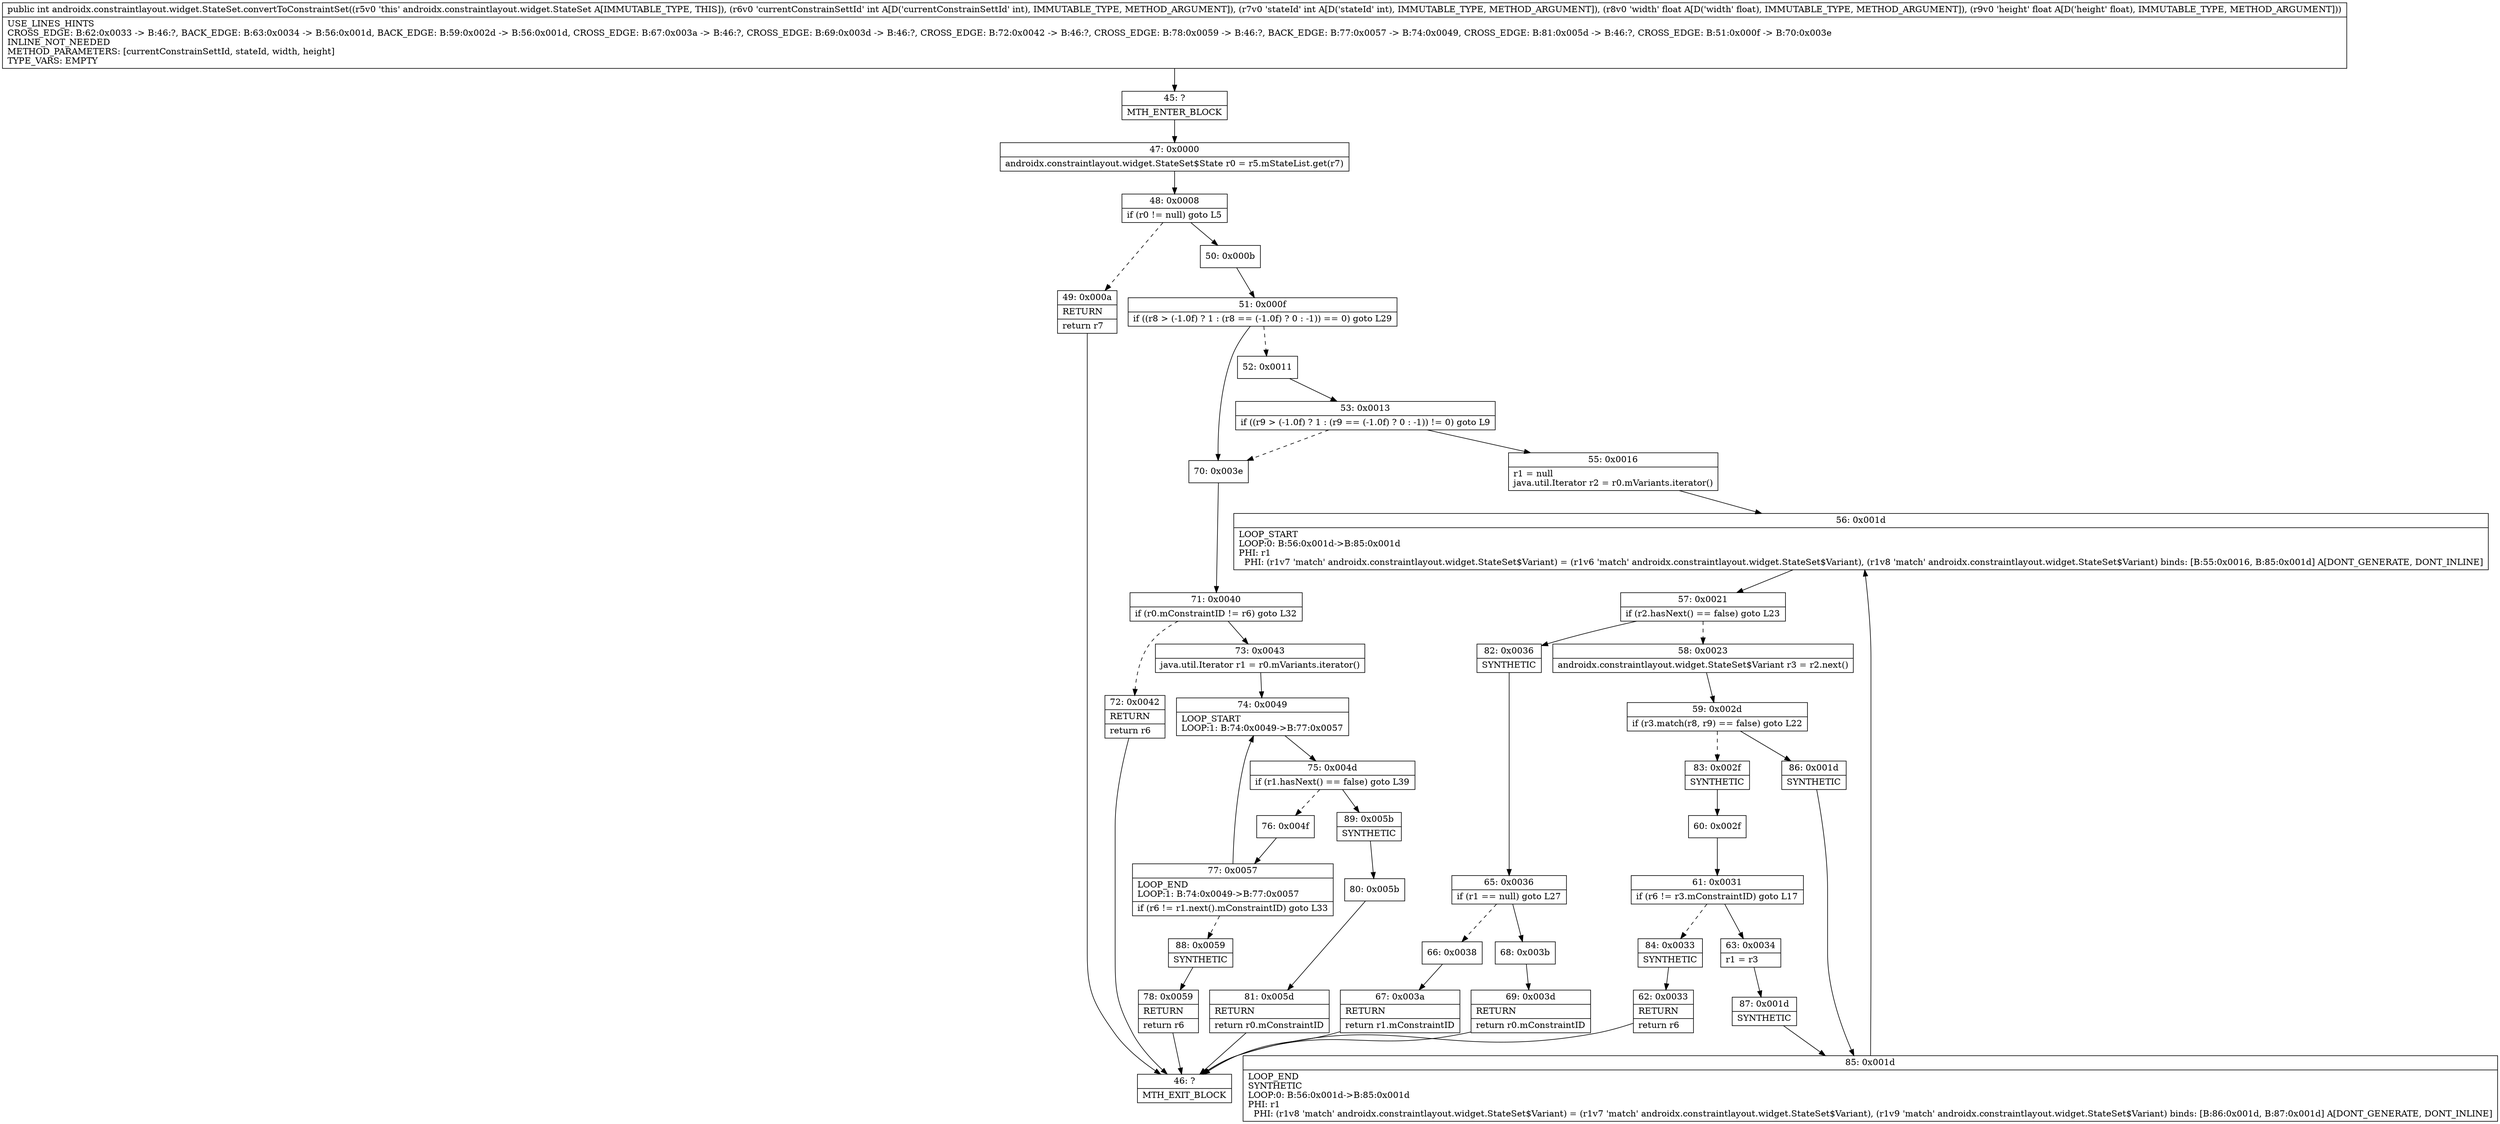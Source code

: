 digraph "CFG forandroidx.constraintlayout.widget.StateSet.convertToConstraintSet(IIFF)I" {
Node_45 [shape=record,label="{45\:\ ?|MTH_ENTER_BLOCK\l}"];
Node_47 [shape=record,label="{47\:\ 0x0000|androidx.constraintlayout.widget.StateSet$State r0 = r5.mStateList.get(r7)\l}"];
Node_48 [shape=record,label="{48\:\ 0x0008|if (r0 != null) goto L5\l}"];
Node_49 [shape=record,label="{49\:\ 0x000a|RETURN\l|return r7\l}"];
Node_46 [shape=record,label="{46\:\ ?|MTH_EXIT_BLOCK\l}"];
Node_50 [shape=record,label="{50\:\ 0x000b}"];
Node_51 [shape=record,label="{51\:\ 0x000f|if ((r8 \> (\-1.0f) ? 1 : (r8 == (\-1.0f) ? 0 : \-1)) == 0) goto L29\l}"];
Node_52 [shape=record,label="{52\:\ 0x0011}"];
Node_53 [shape=record,label="{53\:\ 0x0013|if ((r9 \> (\-1.0f) ? 1 : (r9 == (\-1.0f) ? 0 : \-1)) != 0) goto L9\l}"];
Node_55 [shape=record,label="{55\:\ 0x0016|r1 = null\ljava.util.Iterator r2 = r0.mVariants.iterator()\l}"];
Node_56 [shape=record,label="{56\:\ 0x001d|LOOP_START\lLOOP:0: B:56:0x001d\-\>B:85:0x001d\lPHI: r1 \l  PHI: (r1v7 'match' androidx.constraintlayout.widget.StateSet$Variant) = (r1v6 'match' androidx.constraintlayout.widget.StateSet$Variant), (r1v8 'match' androidx.constraintlayout.widget.StateSet$Variant) binds: [B:55:0x0016, B:85:0x001d] A[DONT_GENERATE, DONT_INLINE]\l}"];
Node_57 [shape=record,label="{57\:\ 0x0021|if (r2.hasNext() == false) goto L23\l}"];
Node_58 [shape=record,label="{58\:\ 0x0023|androidx.constraintlayout.widget.StateSet$Variant r3 = r2.next()\l}"];
Node_59 [shape=record,label="{59\:\ 0x002d|if (r3.match(r8, r9) == false) goto L22\l}"];
Node_83 [shape=record,label="{83\:\ 0x002f|SYNTHETIC\l}"];
Node_60 [shape=record,label="{60\:\ 0x002f}"];
Node_61 [shape=record,label="{61\:\ 0x0031|if (r6 != r3.mConstraintID) goto L17\l}"];
Node_63 [shape=record,label="{63\:\ 0x0034|r1 = r3\l}"];
Node_87 [shape=record,label="{87\:\ 0x001d|SYNTHETIC\l}"];
Node_85 [shape=record,label="{85\:\ 0x001d|LOOP_END\lSYNTHETIC\lLOOP:0: B:56:0x001d\-\>B:85:0x001d\lPHI: r1 \l  PHI: (r1v8 'match' androidx.constraintlayout.widget.StateSet$Variant) = (r1v7 'match' androidx.constraintlayout.widget.StateSet$Variant), (r1v9 'match' androidx.constraintlayout.widget.StateSet$Variant) binds: [B:86:0x001d, B:87:0x001d] A[DONT_GENERATE, DONT_INLINE]\l}"];
Node_84 [shape=record,label="{84\:\ 0x0033|SYNTHETIC\l}"];
Node_62 [shape=record,label="{62\:\ 0x0033|RETURN\l|return r6\l}"];
Node_86 [shape=record,label="{86\:\ 0x001d|SYNTHETIC\l}"];
Node_82 [shape=record,label="{82\:\ 0x0036|SYNTHETIC\l}"];
Node_65 [shape=record,label="{65\:\ 0x0036|if (r1 == null) goto L27\l}"];
Node_66 [shape=record,label="{66\:\ 0x0038}"];
Node_67 [shape=record,label="{67\:\ 0x003a|RETURN\l|return r1.mConstraintID\l}"];
Node_68 [shape=record,label="{68\:\ 0x003b}"];
Node_69 [shape=record,label="{69\:\ 0x003d|RETURN\l|return r0.mConstraintID\l}"];
Node_70 [shape=record,label="{70\:\ 0x003e}"];
Node_71 [shape=record,label="{71\:\ 0x0040|if (r0.mConstraintID != r6) goto L32\l}"];
Node_72 [shape=record,label="{72\:\ 0x0042|RETURN\l|return r6\l}"];
Node_73 [shape=record,label="{73\:\ 0x0043|java.util.Iterator r1 = r0.mVariants.iterator()\l}"];
Node_74 [shape=record,label="{74\:\ 0x0049|LOOP_START\lLOOP:1: B:74:0x0049\-\>B:77:0x0057\l}"];
Node_75 [shape=record,label="{75\:\ 0x004d|if (r1.hasNext() == false) goto L39\l}"];
Node_76 [shape=record,label="{76\:\ 0x004f}"];
Node_77 [shape=record,label="{77\:\ 0x0057|LOOP_END\lLOOP:1: B:74:0x0049\-\>B:77:0x0057\l|if (r6 != r1.next().mConstraintID) goto L33\l}"];
Node_88 [shape=record,label="{88\:\ 0x0059|SYNTHETIC\l}"];
Node_78 [shape=record,label="{78\:\ 0x0059|RETURN\l|return r6\l}"];
Node_89 [shape=record,label="{89\:\ 0x005b|SYNTHETIC\l}"];
Node_80 [shape=record,label="{80\:\ 0x005b}"];
Node_81 [shape=record,label="{81\:\ 0x005d|RETURN\l|return r0.mConstraintID\l}"];
MethodNode[shape=record,label="{public int androidx.constraintlayout.widget.StateSet.convertToConstraintSet((r5v0 'this' androidx.constraintlayout.widget.StateSet A[IMMUTABLE_TYPE, THIS]), (r6v0 'currentConstrainSettId' int A[D('currentConstrainSettId' int), IMMUTABLE_TYPE, METHOD_ARGUMENT]), (r7v0 'stateId' int A[D('stateId' int), IMMUTABLE_TYPE, METHOD_ARGUMENT]), (r8v0 'width' float A[D('width' float), IMMUTABLE_TYPE, METHOD_ARGUMENT]), (r9v0 'height' float A[D('height' float), IMMUTABLE_TYPE, METHOD_ARGUMENT]))  | USE_LINES_HINTS\lCROSS_EDGE: B:62:0x0033 \-\> B:46:?, BACK_EDGE: B:63:0x0034 \-\> B:56:0x001d, BACK_EDGE: B:59:0x002d \-\> B:56:0x001d, CROSS_EDGE: B:67:0x003a \-\> B:46:?, CROSS_EDGE: B:69:0x003d \-\> B:46:?, CROSS_EDGE: B:72:0x0042 \-\> B:46:?, CROSS_EDGE: B:78:0x0059 \-\> B:46:?, BACK_EDGE: B:77:0x0057 \-\> B:74:0x0049, CROSS_EDGE: B:81:0x005d \-\> B:46:?, CROSS_EDGE: B:51:0x000f \-\> B:70:0x003e\lINLINE_NOT_NEEDED\lMETHOD_PARAMETERS: [currentConstrainSettId, stateId, width, height]\lTYPE_VARS: EMPTY\l}"];
MethodNode -> Node_45;Node_45 -> Node_47;
Node_47 -> Node_48;
Node_48 -> Node_49[style=dashed];
Node_48 -> Node_50;
Node_49 -> Node_46;
Node_50 -> Node_51;
Node_51 -> Node_52[style=dashed];
Node_51 -> Node_70;
Node_52 -> Node_53;
Node_53 -> Node_55;
Node_53 -> Node_70[style=dashed];
Node_55 -> Node_56;
Node_56 -> Node_57;
Node_57 -> Node_58[style=dashed];
Node_57 -> Node_82;
Node_58 -> Node_59;
Node_59 -> Node_83[style=dashed];
Node_59 -> Node_86;
Node_83 -> Node_60;
Node_60 -> Node_61;
Node_61 -> Node_63;
Node_61 -> Node_84[style=dashed];
Node_63 -> Node_87;
Node_87 -> Node_85;
Node_85 -> Node_56;
Node_84 -> Node_62;
Node_62 -> Node_46;
Node_86 -> Node_85;
Node_82 -> Node_65;
Node_65 -> Node_66[style=dashed];
Node_65 -> Node_68;
Node_66 -> Node_67;
Node_67 -> Node_46;
Node_68 -> Node_69;
Node_69 -> Node_46;
Node_70 -> Node_71;
Node_71 -> Node_72[style=dashed];
Node_71 -> Node_73;
Node_72 -> Node_46;
Node_73 -> Node_74;
Node_74 -> Node_75;
Node_75 -> Node_76[style=dashed];
Node_75 -> Node_89;
Node_76 -> Node_77;
Node_77 -> Node_74;
Node_77 -> Node_88[style=dashed];
Node_88 -> Node_78;
Node_78 -> Node_46;
Node_89 -> Node_80;
Node_80 -> Node_81;
Node_81 -> Node_46;
}


